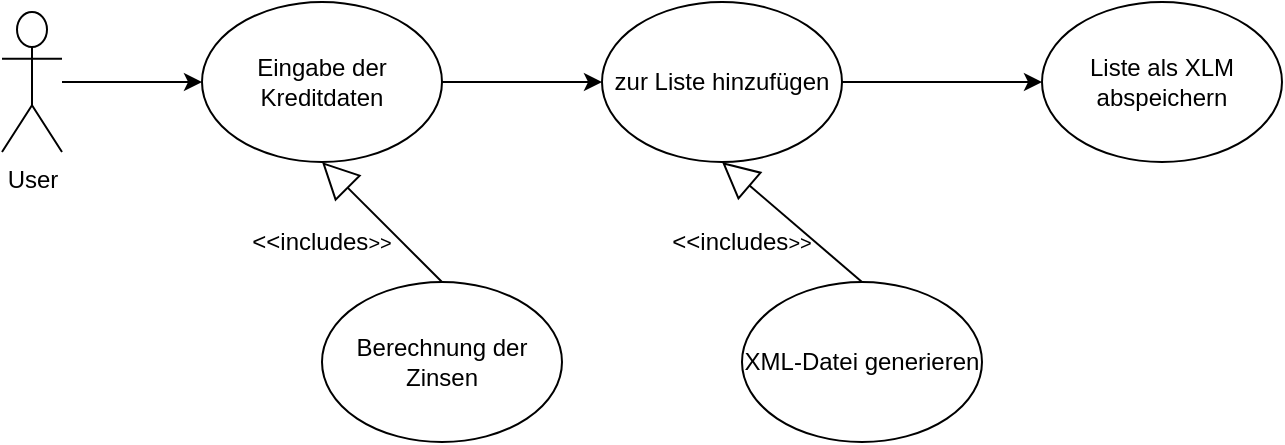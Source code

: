 <mxfile version="14.7.3" type="github">
  <diagram id="IgLJb1cPBx3nuay1mZ5Q" name="Page-1">
    <mxGraphModel dx="946" dy="645" grid="1" gridSize="10" guides="1" tooltips="1" connect="1" arrows="1" fold="1" page="1" pageScale="1" pageWidth="827" pageHeight="1169" math="0" shadow="0">
      <root>
        <mxCell id="0" />
        <mxCell id="1" parent="0" />
        <mxCell id="_KpY3GYrZ5TwgtVgF2E3-1" value="User" style="shape=umlActor;verticalLabelPosition=bottom;verticalAlign=top;html=1;outlineConnect=0;" parent="1" vertex="1">
          <mxGeometry x="70" y="145" width="30" height="70" as="geometry" />
        </mxCell>
        <mxCell id="_KpY3GYrZ5TwgtVgF2E3-5" value="Eingabe der Kreditdaten" style="ellipse;whiteSpace=wrap;html=1;" parent="1" vertex="1">
          <mxGeometry x="170" y="140" width="120" height="80" as="geometry" />
        </mxCell>
        <mxCell id="_KpY3GYrZ5TwgtVgF2E3-7" value="" style="endArrow=classic;html=1;entryX=0;entryY=0.5;entryDx=0;entryDy=0;" parent="1" source="_KpY3GYrZ5TwgtVgF2E3-1" target="_KpY3GYrZ5TwgtVgF2E3-5" edge="1">
          <mxGeometry width="50" height="50" relative="1" as="geometry">
            <mxPoint x="110" y="210" as="sourcePoint" />
            <mxPoint x="160" y="160" as="targetPoint" />
          </mxGeometry>
        </mxCell>
        <mxCell id="_KpY3GYrZ5TwgtVgF2E3-10" value="Berechnung der Zinsen" style="ellipse;whiteSpace=wrap;html=1;" parent="1" vertex="1">
          <mxGeometry x="230" y="280" width="120" height="80" as="geometry" />
        </mxCell>
        <mxCell id="_KpY3GYrZ5TwgtVgF2E3-12" value="zur Liste hinzufügen" style="ellipse;whiteSpace=wrap;html=1;" parent="1" vertex="1">
          <mxGeometry x="370" y="140" width="120" height="80" as="geometry" />
        </mxCell>
        <mxCell id="_KpY3GYrZ5TwgtVgF2E3-15" value="&amp;lt;&amp;lt;includes&lt;font size=&quot;1&quot;&gt;&amp;gt;&amp;gt;&lt;/font&gt;" style="text;html=1;strokeColor=none;fillColor=none;align=center;verticalAlign=middle;whiteSpace=wrap;rounded=0;" parent="1" vertex="1">
          <mxGeometry x="210" y="250" width="40" height="20" as="geometry" />
        </mxCell>
        <mxCell id="_KpY3GYrZ5TwgtVgF2E3-16" value="" style="endArrow=classic;html=1;entryX=0;entryY=0.5;entryDx=0;entryDy=0;exitX=1;exitY=0.5;exitDx=0;exitDy=0;" parent="1" source="_KpY3GYrZ5TwgtVgF2E3-5" target="_KpY3GYrZ5TwgtVgF2E3-12" edge="1">
          <mxGeometry width="50" height="50" relative="1" as="geometry">
            <mxPoint x="300" y="200" as="sourcePoint" />
            <mxPoint x="350" y="150" as="targetPoint" />
          </mxGeometry>
        </mxCell>
        <mxCell id="_KpY3GYrZ5TwgtVgF2E3-17" value="XML-Datei generieren" style="ellipse;whiteSpace=wrap;html=1;" parent="1" vertex="1">
          <mxGeometry x="440" y="280" width="120" height="80" as="geometry" />
        </mxCell>
        <mxCell id="_KpY3GYrZ5TwgtVgF2E3-18" value="" style="endArrow=block;endSize=16;endFill=0;html=1;exitX=0.5;exitY=0;exitDx=0;exitDy=0;entryX=0.5;entryY=1;entryDx=0;entryDy=0;" parent="1" source="_KpY3GYrZ5TwgtVgF2E3-17" target="_KpY3GYrZ5TwgtVgF2E3-12" edge="1">
          <mxGeometry x="1" y="-191" width="160" relative="1" as="geometry">
            <mxPoint x="430" y="250" as="sourcePoint" />
            <mxPoint x="430" y="230" as="targetPoint" />
            <mxPoint x="-1" y="-20" as="offset" />
          </mxGeometry>
        </mxCell>
        <mxCell id="_KpY3GYrZ5TwgtVgF2E3-19" value="&amp;lt;&amp;lt;includes&lt;font size=&quot;1&quot;&gt;&amp;gt;&amp;gt;&lt;/font&gt;" style="text;html=1;strokeColor=none;fillColor=none;align=center;verticalAlign=middle;whiteSpace=wrap;rounded=0;" parent="1" vertex="1">
          <mxGeometry x="420" y="250" width="40" height="20" as="geometry" />
        </mxCell>
        <mxCell id="_KpY3GYrZ5TwgtVgF2E3-20" value="" style="endArrow=block;endSize=16;endFill=0;html=1;exitX=0.5;exitY=0;exitDx=0;exitDy=0;entryX=0.5;entryY=1;entryDx=0;entryDy=0;" parent="1" source="_KpY3GYrZ5TwgtVgF2E3-10" edge="1">
          <mxGeometry x="1" y="-191" width="160" relative="1" as="geometry">
            <mxPoint x="310" y="280" as="sourcePoint" />
            <mxPoint x="230" y="220" as="targetPoint" />
            <mxPoint x="-1" y="-20" as="offset" />
          </mxGeometry>
        </mxCell>
        <mxCell id="_KpY3GYrZ5TwgtVgF2E3-21" value="" style="endArrow=classic;html=1;entryX=0;entryY=0.5;entryDx=0;entryDy=0;exitX=1;exitY=0.5;exitDx=0;exitDy=0;" parent="1" source="_KpY3GYrZ5TwgtVgF2E3-12" target="_KpY3GYrZ5TwgtVgF2E3-22" edge="1">
          <mxGeometry width="50" height="50" relative="1" as="geometry">
            <mxPoint x="510" y="200" as="sourcePoint" />
            <mxPoint x="560" y="150" as="targetPoint" />
          </mxGeometry>
        </mxCell>
        <mxCell id="_KpY3GYrZ5TwgtVgF2E3-22" value="Liste als XLM abspeichern" style="ellipse;whiteSpace=wrap;html=1;" parent="1" vertex="1">
          <mxGeometry x="590" y="140" width="120" height="80" as="geometry" />
        </mxCell>
      </root>
    </mxGraphModel>
  </diagram>
</mxfile>
